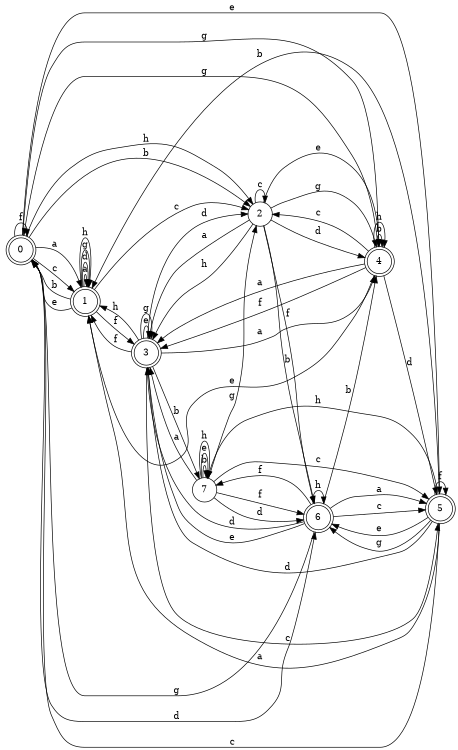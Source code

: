 digraph n7_6 {
__start0 [label="" shape="none"];

rankdir=LR;
size="8,5";

s0 [style="rounded,filled", color="black", fillcolor="white" shape="doublecircle", label="0"];
s1 [style="rounded,filled", color="black", fillcolor="white" shape="doublecircle", label="1"];
s2 [style="filled", color="black", fillcolor="white" shape="circle", label="2"];
s3 [style="rounded,filled", color="black", fillcolor="white" shape="doublecircle", label="3"];
s4 [style="rounded,filled", color="black", fillcolor="white" shape="doublecircle", label="4"];
s5 [style="rounded,filled", color="black", fillcolor="white" shape="doublecircle", label="5"];
s6 [style="rounded,filled", color="black", fillcolor="white" shape="doublecircle", label="6"];
s7 [style="filled", color="black", fillcolor="white" shape="circle", label="7"];
s0 -> s1 [label="a"];
s0 -> s2 [label="b"];
s0 -> s1 [label="c"];
s0 -> s6 [label="d"];
s0 -> s5 [label="e"];
s0 -> s0 [label="f"];
s0 -> s4 [label="g"];
s0 -> s2 [label="h"];
s1 -> s1 [label="a"];
s1 -> s0 [label="b"];
s1 -> s2 [label="c"];
s1 -> s1 [label="d"];
s1 -> s0 [label="e"];
s1 -> s3 [label="f"];
s1 -> s1 [label="g"];
s1 -> s1 [label="h"];
s2 -> s3 [label="a"];
s2 -> s6 [label="b"];
s2 -> s2 [label="c"];
s2 -> s4 [label="d"];
s2 -> s4 [label="e"];
s2 -> s6 [label="f"];
s2 -> s4 [label="g"];
s2 -> s3 [label="h"];
s3 -> s4 [label="a"];
s3 -> s7 [label="b"];
s3 -> s5 [label="c"];
s3 -> s2 [label="d"];
s3 -> s3 [label="e"];
s3 -> s1 [label="f"];
s3 -> s3 [label="g"];
s3 -> s1 [label="h"];
s4 -> s3 [label="a"];
s4 -> s4 [label="b"];
s4 -> s2 [label="c"];
s4 -> s5 [label="d"];
s4 -> s1 [label="e"];
s4 -> s3 [label="f"];
s4 -> s0 [label="g"];
s4 -> s4 [label="h"];
s5 -> s1 [label="a"];
s5 -> s1 [label="b"];
s5 -> s0 [label="c"];
s5 -> s3 [label="d"];
s5 -> s6 [label="e"];
s5 -> s5 [label="f"];
s5 -> s6 [label="g"];
s5 -> s7 [label="h"];
s6 -> s5 [label="a"];
s6 -> s4 [label="b"];
s6 -> s5 [label="c"];
s6 -> s3 [label="d"];
s6 -> s3 [label="e"];
s6 -> s7 [label="f"];
s6 -> s0 [label="g"];
s6 -> s6 [label="h"];
s7 -> s3 [label="a"];
s7 -> s7 [label="b"];
s7 -> s5 [label="c"];
s7 -> s6 [label="d"];
s7 -> s7 [label="e"];
s7 -> s6 [label="f"];
s7 -> s2 [label="g"];
s7 -> s7 [label="h"];

}